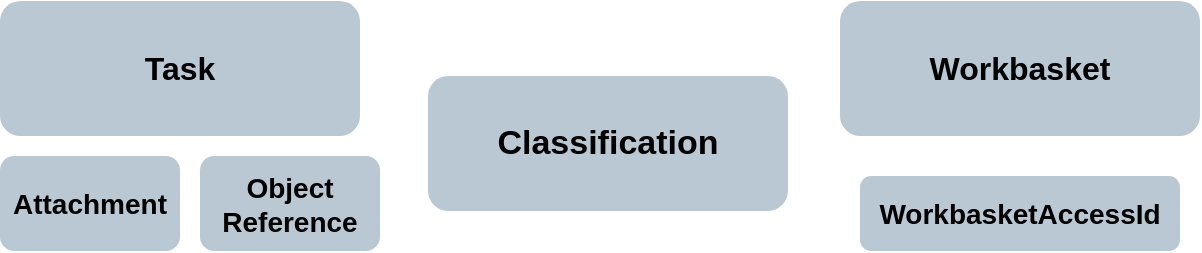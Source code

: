 <mxfile>
    <diagram id="ABNCZyfbNFh-MfdMv4a-" name="Page-1">
        <mxGraphModel dx="734" dy="566" grid="1" gridSize="10" guides="1" tooltips="1" connect="1" arrows="1" fold="1" page="1" pageScale="1" pageWidth="827" pageHeight="1169" math="0" shadow="0">
            <root>
                <mxCell id="0"/>
                <mxCell id="1" parent="0"/>
                <mxCell id="4" value="&lt;b&gt;&lt;font style=&quot;font-size: 17px&quot;&gt;Classification&lt;/font&gt;&lt;/b&gt;" style="rounded=1;whiteSpace=wrap;html=1;fillColor=#bac8d3;strokeColor=none;" parent="1" vertex="1">
                    <mxGeometry x="234" y="200" width="180" height="67.5" as="geometry"/>
                </mxCell>
                <mxCell id="5" value="&lt;b&gt;&lt;font style=&quot;font-size: 16px&quot;&gt;Task&lt;/font&gt;&lt;/b&gt;" style="rounded=1;whiteSpace=wrap;html=1;fillColor=#bac8d3;strokeColor=none;" parent="1" vertex="1">
                    <mxGeometry x="20" y="162.5" width="180" height="67.5" as="geometry"/>
                </mxCell>
                <mxCell id="10" value="&lt;b&gt;&lt;font style=&quot;font-size: 16px&quot;&gt;Workbasket&lt;/font&gt;&lt;/b&gt;" style="rounded=1;whiteSpace=wrap;html=1;fillColor=#bac8d3;strokeColor=none;" parent="1" vertex="1">
                    <mxGeometry x="440" y="162.5" width="180" height="67.5" as="geometry"/>
                </mxCell>
                <mxCell id="27" value="&lt;b&gt;&lt;font style=&quot;font-size: 14px&quot;&gt;Attachment&lt;/font&gt;&lt;/b&gt;" style="rounded=1;whiteSpace=wrap;html=1;fillColor=#bac8d3;strokeColor=none;" parent="1" vertex="1">
                    <mxGeometry x="20" y="240" width="90" height="47.5" as="geometry"/>
                </mxCell>
                <mxCell id="28" value="&lt;b&gt;&lt;font style=&quot;font-size: 14px&quot;&gt;Object Reference&lt;/font&gt;&lt;/b&gt;" style="rounded=1;whiteSpace=wrap;html=1;fillColor=#bac8d3;strokeColor=none;" parent="1" vertex="1">
                    <mxGeometry x="120" y="240" width="90" height="47.5" as="geometry"/>
                </mxCell>
                <mxCell id="30" value="&lt;b&gt;&lt;font style=&quot;font-size: 14px&quot;&gt;WorkbasketAccessId&lt;/font&gt;&lt;/b&gt;" style="rounded=1;whiteSpace=wrap;html=1;fillColor=#bac8d3;strokeColor=none;" vertex="1" parent="1">
                    <mxGeometry x="450" y="250" width="160" height="37.5" as="geometry"/>
                </mxCell>
            </root>
        </mxGraphModel>
    </diagram>
</mxfile>